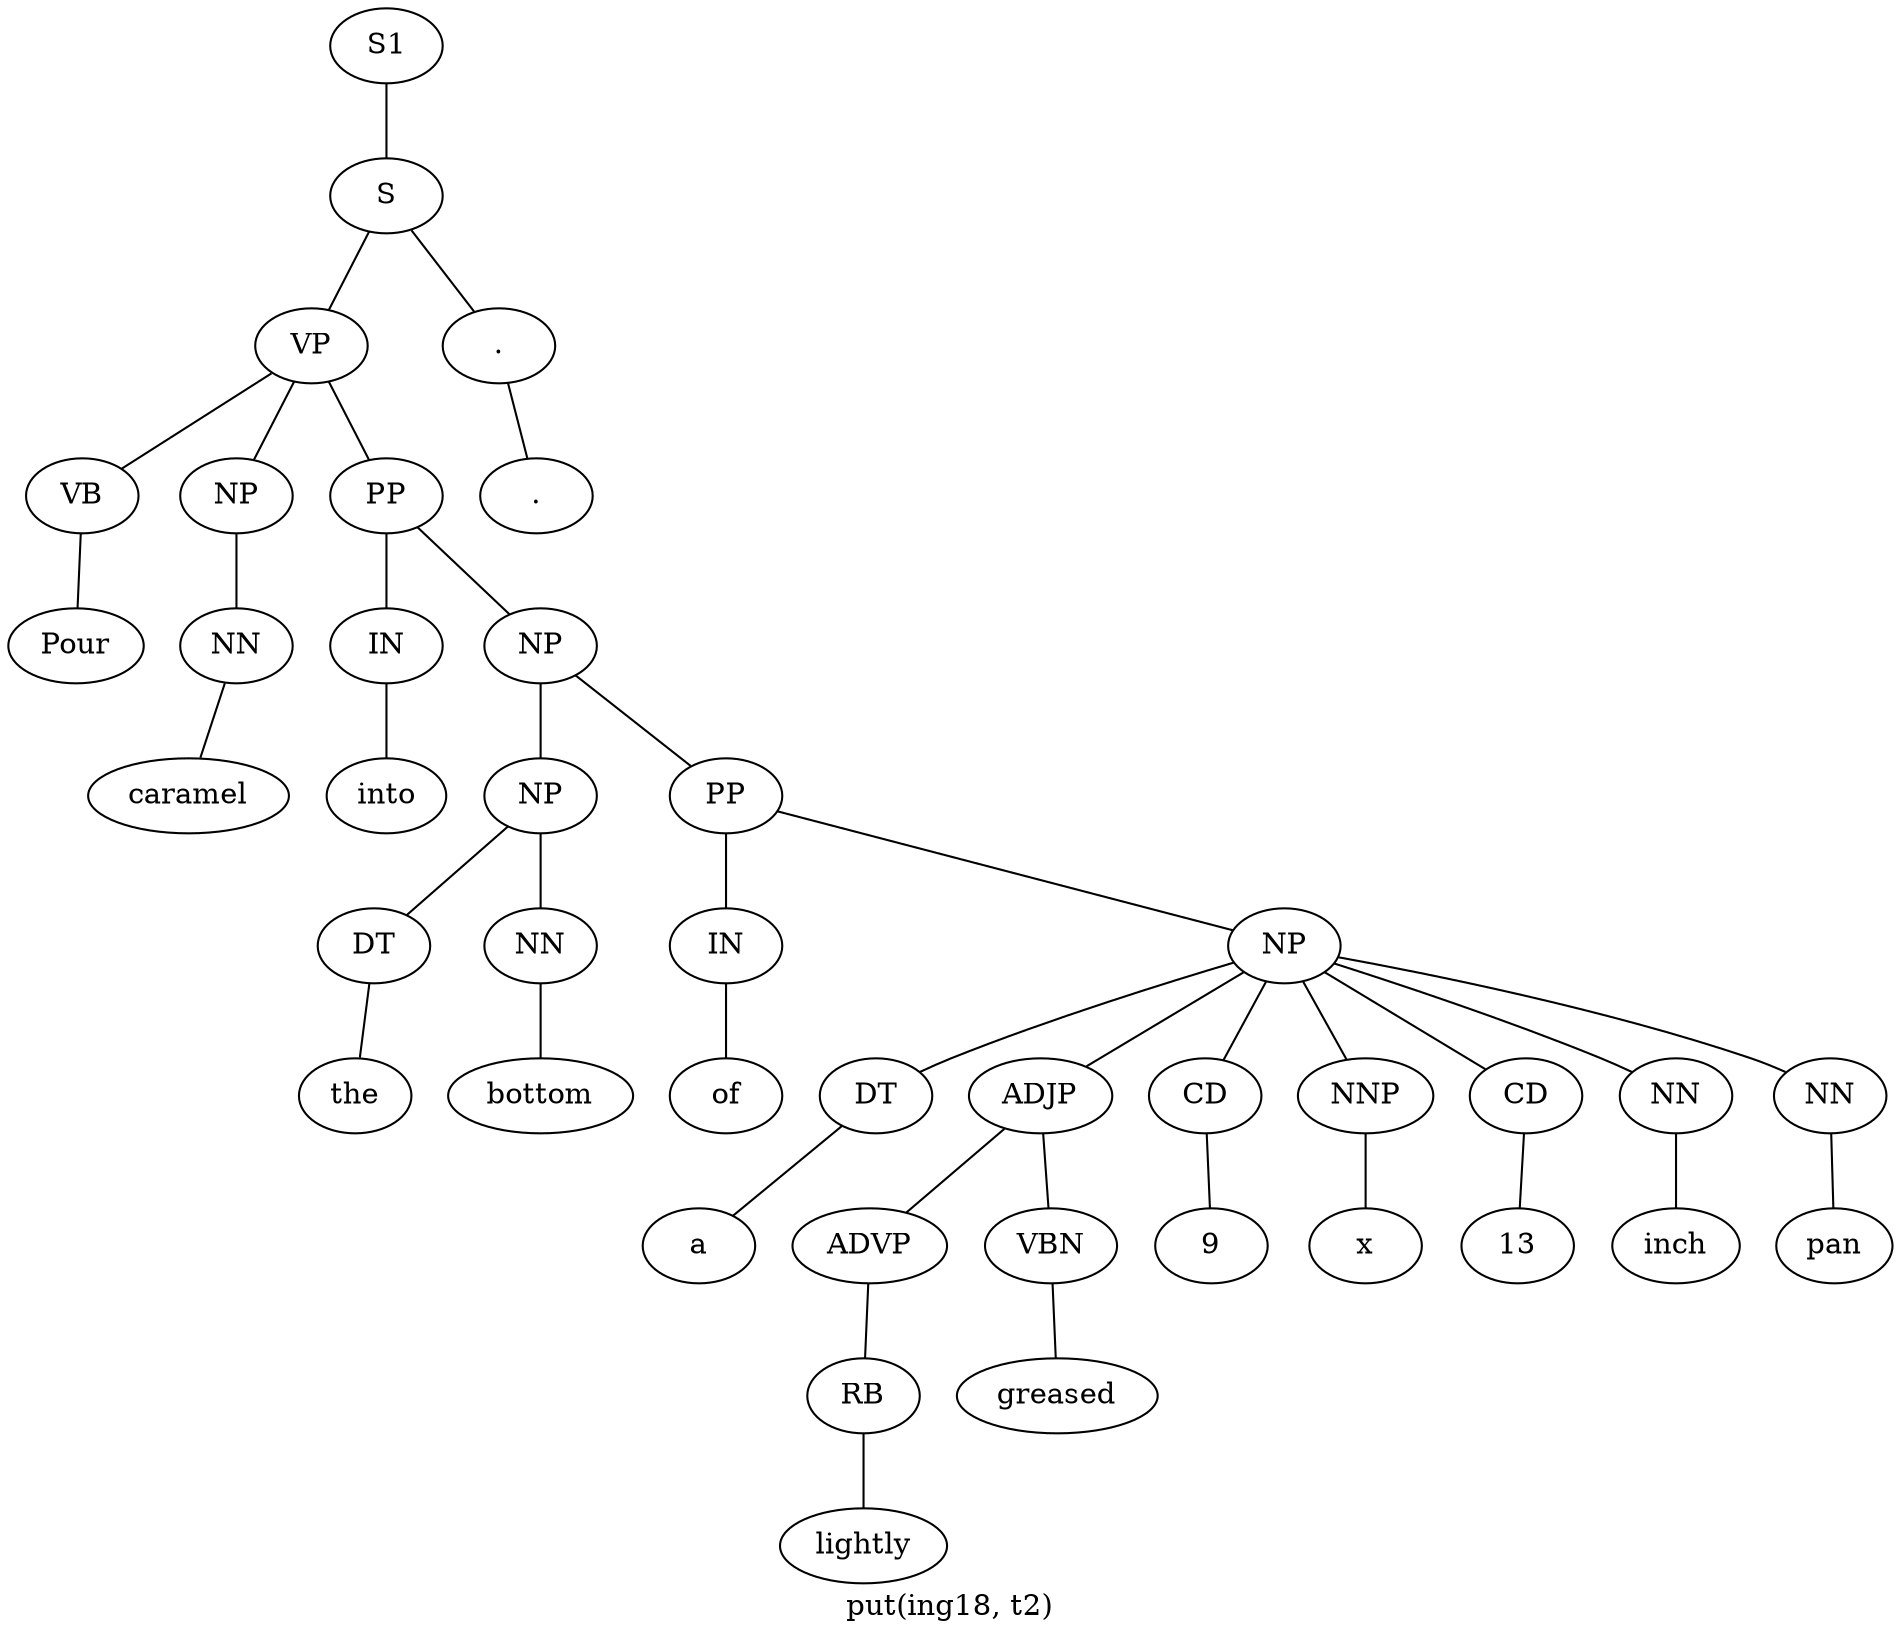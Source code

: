 graph SyntaxGraph {
	label = "put(ing18, t2)";
	Node0 [label="S1"];
	Node1 [label="S"];
	Node2 [label="VP"];
	Node3 [label="VB"];
	Node4 [label="Pour"];
	Node5 [label="NP"];
	Node6 [label="NN"];
	Node7 [label="caramel"];
	Node8 [label="PP"];
	Node9 [label="IN"];
	Node10 [label="into"];
	Node11 [label="NP"];
	Node12 [label="NP"];
	Node13 [label="DT"];
	Node14 [label="the"];
	Node15 [label="NN"];
	Node16 [label="bottom"];
	Node17 [label="PP"];
	Node18 [label="IN"];
	Node19 [label="of"];
	Node20 [label="NP"];
	Node21 [label="DT"];
	Node22 [label="a"];
	Node23 [label="ADJP"];
	Node24 [label="ADVP"];
	Node25 [label="RB"];
	Node26 [label="lightly"];
	Node27 [label="VBN"];
	Node28 [label="greased"];
	Node29 [label="CD"];
	Node30 [label="9"];
	Node31 [label="NNP"];
	Node32 [label="x"];
	Node33 [label="CD"];
	Node34 [label="13"];
	Node35 [label="NN"];
	Node36 [label="inch"];
	Node37 [label="NN"];
	Node38 [label="pan"];
	Node39 [label="."];
	Node40 [label="."];

	Node0 -- Node1;
	Node1 -- Node2;
	Node1 -- Node39;
	Node2 -- Node3;
	Node2 -- Node5;
	Node2 -- Node8;
	Node3 -- Node4;
	Node5 -- Node6;
	Node6 -- Node7;
	Node8 -- Node9;
	Node8 -- Node11;
	Node9 -- Node10;
	Node11 -- Node12;
	Node11 -- Node17;
	Node12 -- Node13;
	Node12 -- Node15;
	Node13 -- Node14;
	Node15 -- Node16;
	Node17 -- Node18;
	Node17 -- Node20;
	Node18 -- Node19;
	Node20 -- Node21;
	Node20 -- Node23;
	Node20 -- Node29;
	Node20 -- Node31;
	Node20 -- Node33;
	Node20 -- Node35;
	Node20 -- Node37;
	Node21 -- Node22;
	Node23 -- Node24;
	Node23 -- Node27;
	Node24 -- Node25;
	Node25 -- Node26;
	Node27 -- Node28;
	Node29 -- Node30;
	Node31 -- Node32;
	Node33 -- Node34;
	Node35 -- Node36;
	Node37 -- Node38;
	Node39 -- Node40;
}